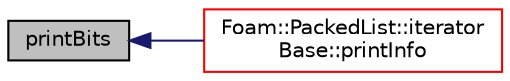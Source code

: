 digraph "printBits"
{
  bgcolor="transparent";
  edge [fontname="Helvetica",fontsize="10",labelfontname="Helvetica",labelfontsize="10"];
  node [fontname="Helvetica",fontsize="10",shape=record];
  rankdir="LR";
  Node221 [label="printBits",height=0.2,width=0.4,color="black", fillcolor="grey75", style="filled", fontcolor="black"];
  Node221 -> Node222 [dir="back",color="midnightblue",fontsize="10",style="solid",fontname="Helvetica"];
  Node222 [label="Foam::PackedList::iterator\lBase::printInfo",height=0.2,width=0.4,color="red",URL="$a27061.html#a4630bfbe0bfbb22452195c1644979442",tooltip="Print information and values. "];
}
